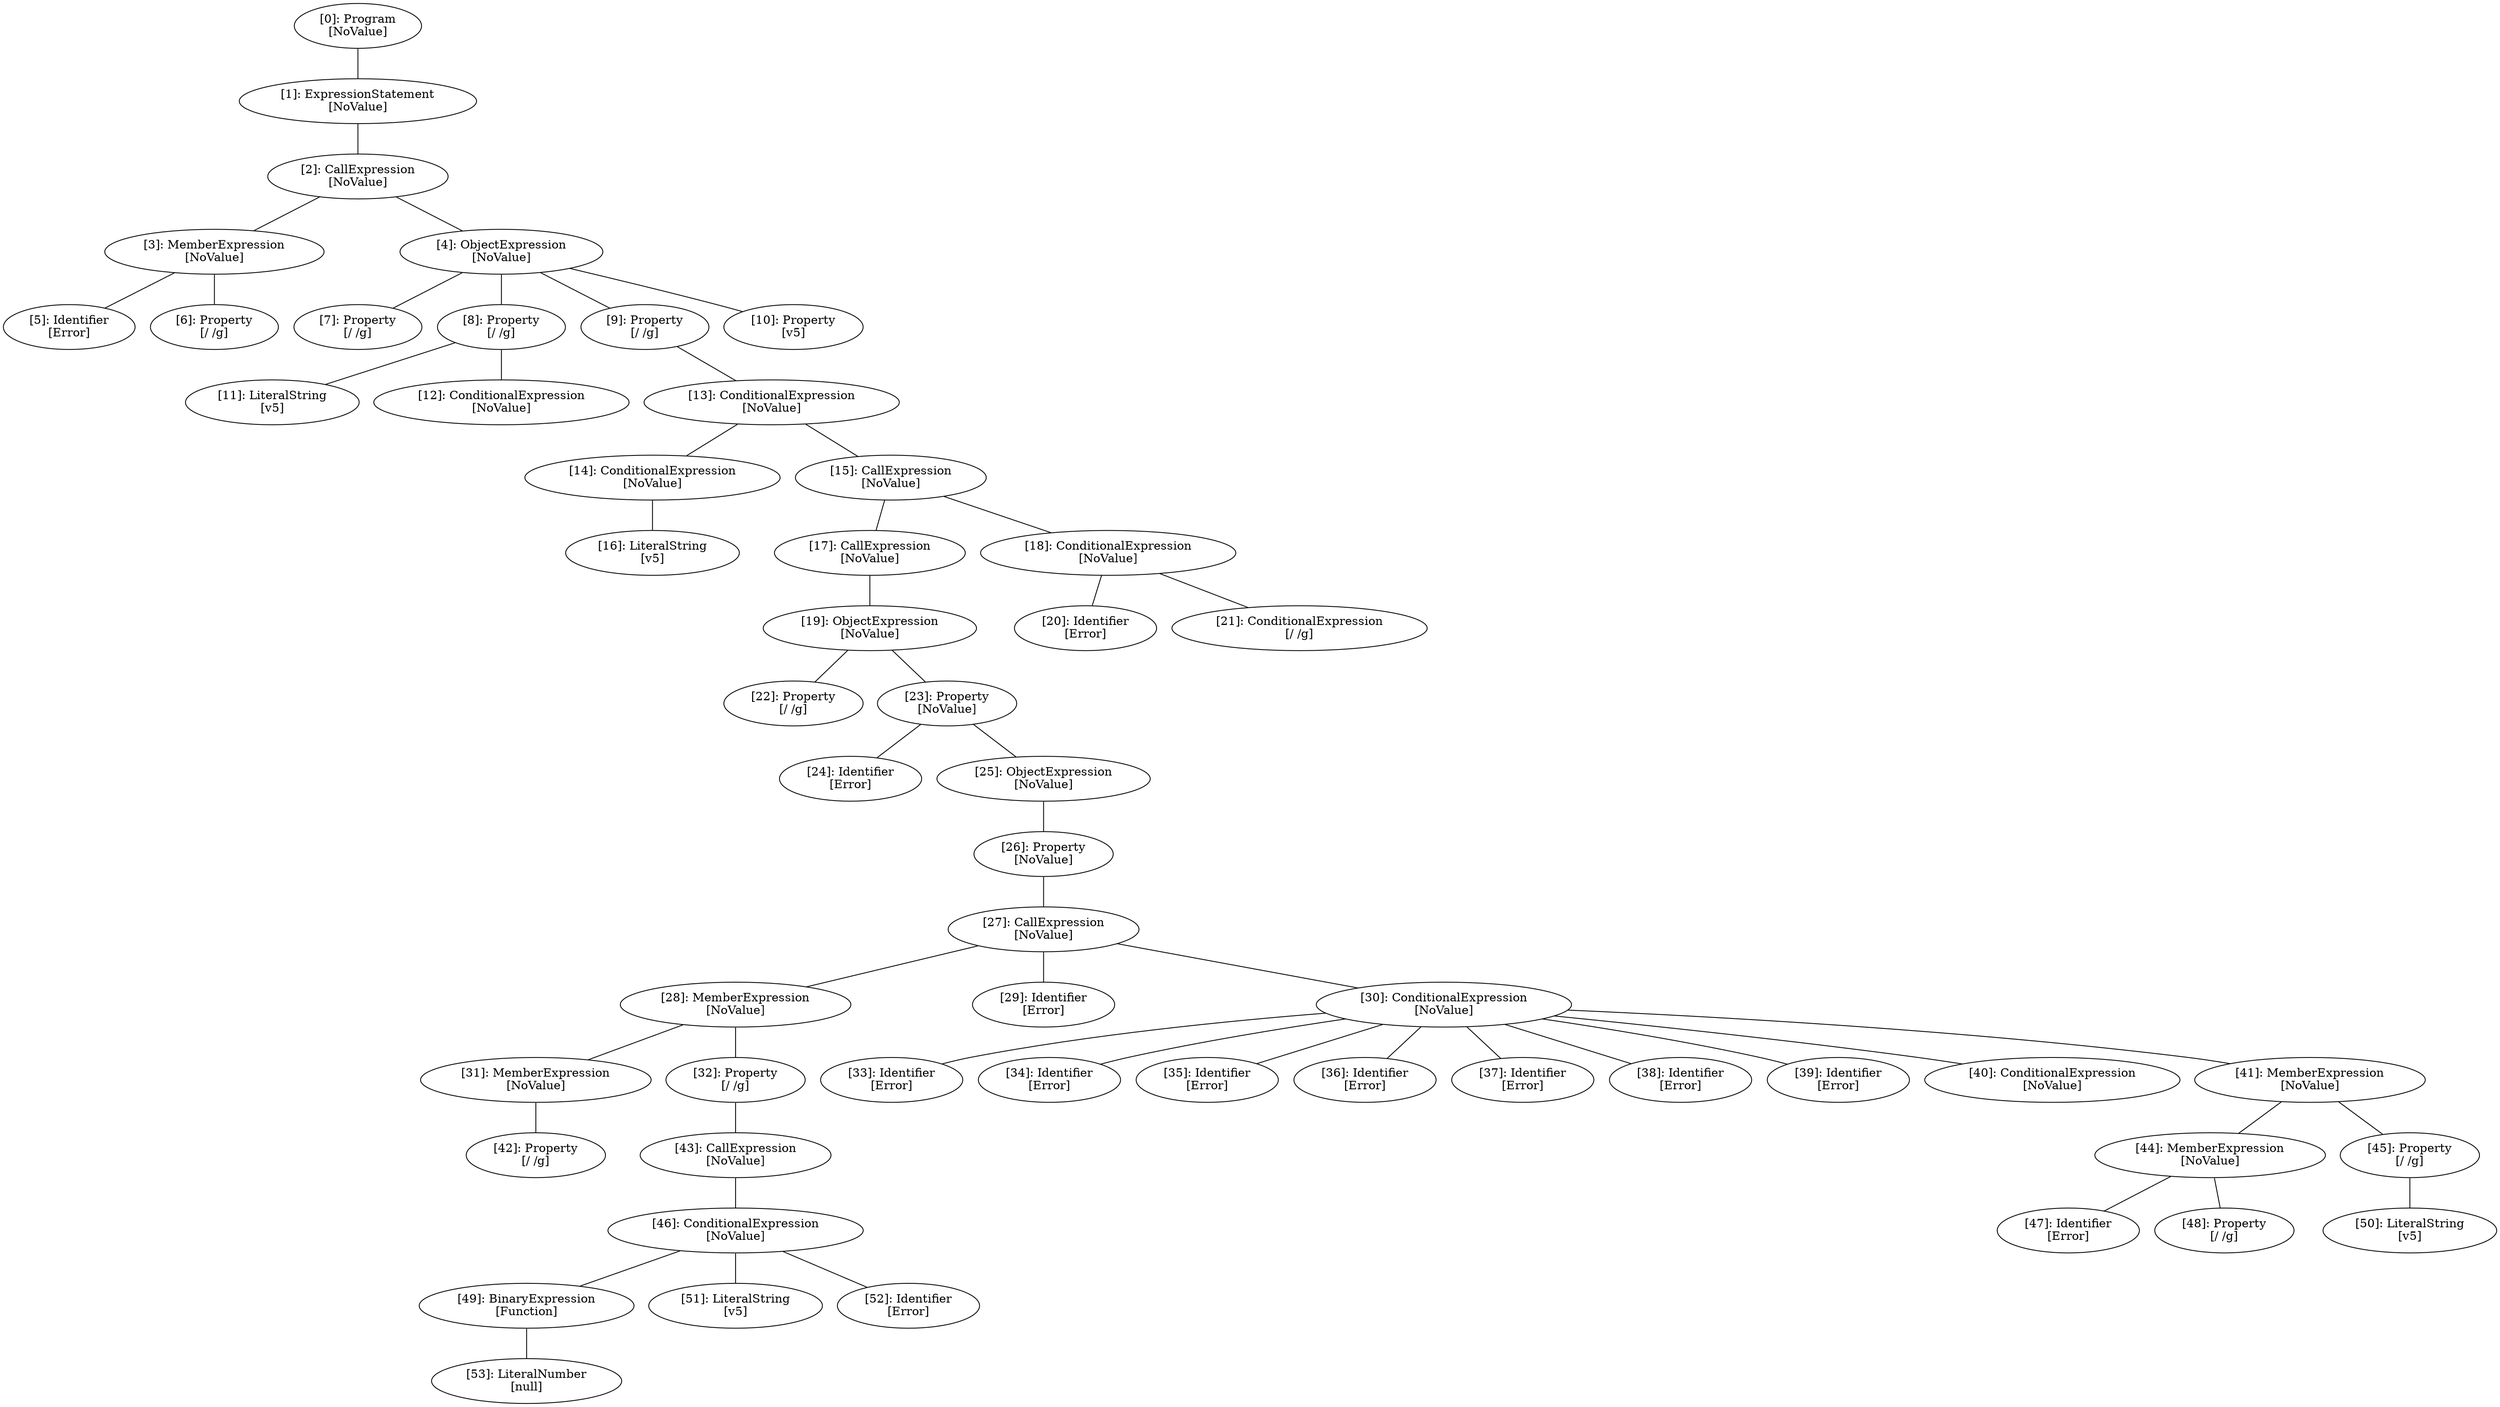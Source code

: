 // Result
graph {
	0 [label="[0]: Program
[NoValue]"]
	1 [label="[1]: ExpressionStatement
[NoValue]"]
	2 [label="[2]: CallExpression
[NoValue]"]
	3 [label="[3]: MemberExpression
[NoValue]"]
	4 [label="[4]: ObjectExpression
[NoValue]"]
	5 [label="[5]: Identifier
[Error]"]
	6 [label="[6]: Property
[/ /g]"]
	7 [label="[7]: Property
[/ /g]"]
	8 [label="[8]: Property
[/ /g]"]
	9 [label="[9]: Property
[/ /g]"]
	10 [label="[10]: Property
[v5]"]
	11 [label="[11]: LiteralString
[v5]"]
	12 [label="[12]: ConditionalExpression
[NoValue]"]
	13 [label="[13]: ConditionalExpression
[NoValue]"]
	14 [label="[14]: ConditionalExpression
[NoValue]"]
	15 [label="[15]: CallExpression
[NoValue]"]
	16 [label="[16]: LiteralString
[v5]"]
	17 [label="[17]: CallExpression
[NoValue]"]
	18 [label="[18]: ConditionalExpression
[NoValue]"]
	19 [label="[19]: ObjectExpression
[NoValue]"]
	20 [label="[20]: Identifier
[Error]"]
	21 [label="[21]: ConditionalExpression
[/ /g]"]
	22 [label="[22]: Property
[/ /g]"]
	23 [label="[23]: Property
[NoValue]"]
	24 [label="[24]: Identifier
[Error]"]
	25 [label="[25]: ObjectExpression
[NoValue]"]
	26 [label="[26]: Property
[NoValue]"]
	27 [label="[27]: CallExpression
[NoValue]"]
	28 [label="[28]: MemberExpression
[NoValue]"]
	29 [label="[29]: Identifier
[Error]"]
	30 [label="[30]: ConditionalExpression
[NoValue]"]
	31 [label="[31]: MemberExpression
[NoValue]"]
	32 [label="[32]: Property
[/ /g]"]
	33 [label="[33]: Identifier
[Error]"]
	34 [label="[34]: Identifier
[Error]"]
	35 [label="[35]: Identifier
[Error]"]
	36 [label="[36]: Identifier
[Error]"]
	37 [label="[37]: Identifier
[Error]"]
	38 [label="[38]: Identifier
[Error]"]
	39 [label="[39]: Identifier
[Error]"]
	40 [label="[40]: ConditionalExpression
[NoValue]"]
	41 [label="[41]: MemberExpression
[NoValue]"]
	42 [label="[42]: Property
[/ /g]"]
	43 [label="[43]: CallExpression
[NoValue]"]
	44 [label="[44]: MemberExpression
[NoValue]"]
	45 [label="[45]: Property
[/ /g]"]
	46 [label="[46]: ConditionalExpression
[NoValue]"]
	47 [label="[47]: Identifier
[Error]"]
	48 [label="[48]: Property
[/ /g]"]
	49 [label="[49]: BinaryExpression
[Function]"]
	50 [label="[50]: LiteralString
[v5]"]
	51 [label="[51]: LiteralString
[v5]"]
	52 [label="[52]: Identifier
[Error]"]
	53 [label="[53]: LiteralNumber
[null]"]
	0 -- 1
	1 -- 2
	2 -- 3
	2 -- 4
	3 -- 5
	3 -- 6
	4 -- 7
	4 -- 8
	4 -- 9
	4 -- 10
	8 -- 11
	8 -- 12
	9 -- 13
	13 -- 14
	13 -- 15
	14 -- 16
	15 -- 17
	15 -- 18
	17 -- 19
	18 -- 20
	18 -- 21
	19 -- 22
	19 -- 23
	23 -- 24
	23 -- 25
	25 -- 26
	26 -- 27
	27 -- 28
	27 -- 29
	27 -- 30
	28 -- 31
	28 -- 32
	30 -- 33
	30 -- 34
	30 -- 35
	30 -- 36
	30 -- 37
	30 -- 38
	30 -- 39
	30 -- 40
	30 -- 41
	31 -- 42
	32 -- 43
	41 -- 44
	41 -- 45
	43 -- 46
	44 -- 47
	44 -- 48
	45 -- 50
	46 -- 49
	46 -- 51
	46 -- 52
	49 -- 53
}
